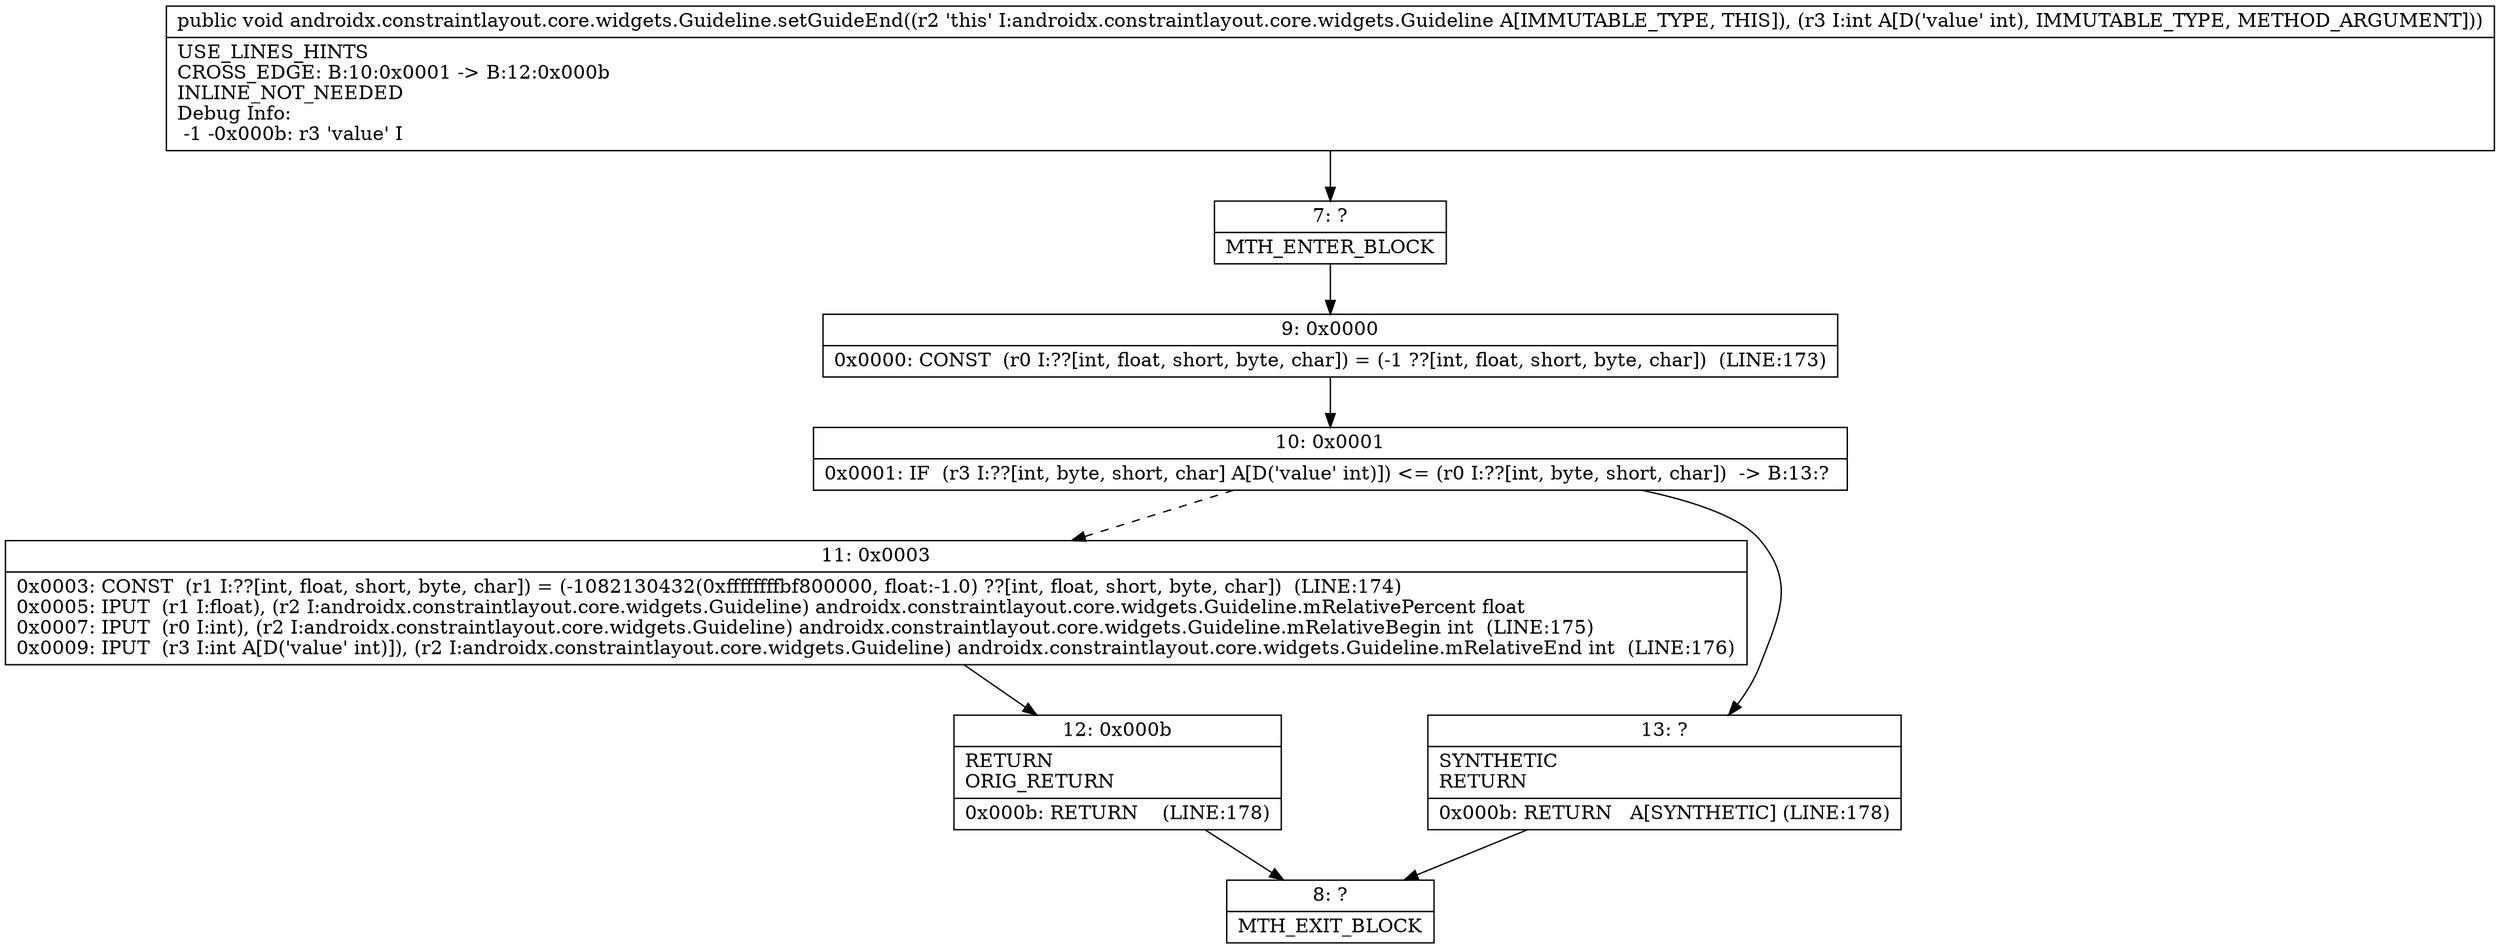 digraph "CFG forandroidx.constraintlayout.core.widgets.Guideline.setGuideEnd(I)V" {
Node_7 [shape=record,label="{7\:\ ?|MTH_ENTER_BLOCK\l}"];
Node_9 [shape=record,label="{9\:\ 0x0000|0x0000: CONST  (r0 I:??[int, float, short, byte, char]) = (\-1 ??[int, float, short, byte, char])  (LINE:173)\l}"];
Node_10 [shape=record,label="{10\:\ 0x0001|0x0001: IF  (r3 I:??[int, byte, short, char] A[D('value' int)]) \<= (r0 I:??[int, byte, short, char])  \-\> B:13:? \l}"];
Node_11 [shape=record,label="{11\:\ 0x0003|0x0003: CONST  (r1 I:??[int, float, short, byte, char]) = (\-1082130432(0xffffffffbf800000, float:\-1.0) ??[int, float, short, byte, char])  (LINE:174)\l0x0005: IPUT  (r1 I:float), (r2 I:androidx.constraintlayout.core.widgets.Guideline) androidx.constraintlayout.core.widgets.Guideline.mRelativePercent float \l0x0007: IPUT  (r0 I:int), (r2 I:androidx.constraintlayout.core.widgets.Guideline) androidx.constraintlayout.core.widgets.Guideline.mRelativeBegin int  (LINE:175)\l0x0009: IPUT  (r3 I:int A[D('value' int)]), (r2 I:androidx.constraintlayout.core.widgets.Guideline) androidx.constraintlayout.core.widgets.Guideline.mRelativeEnd int  (LINE:176)\l}"];
Node_12 [shape=record,label="{12\:\ 0x000b|RETURN\lORIG_RETURN\l|0x000b: RETURN    (LINE:178)\l}"];
Node_8 [shape=record,label="{8\:\ ?|MTH_EXIT_BLOCK\l}"];
Node_13 [shape=record,label="{13\:\ ?|SYNTHETIC\lRETURN\l|0x000b: RETURN   A[SYNTHETIC] (LINE:178)\l}"];
MethodNode[shape=record,label="{public void androidx.constraintlayout.core.widgets.Guideline.setGuideEnd((r2 'this' I:androidx.constraintlayout.core.widgets.Guideline A[IMMUTABLE_TYPE, THIS]), (r3 I:int A[D('value' int), IMMUTABLE_TYPE, METHOD_ARGUMENT]))  | USE_LINES_HINTS\lCROSS_EDGE: B:10:0x0001 \-\> B:12:0x000b\lINLINE_NOT_NEEDED\lDebug Info:\l  \-1 \-0x000b: r3 'value' I\l}"];
MethodNode -> Node_7;Node_7 -> Node_9;
Node_9 -> Node_10;
Node_10 -> Node_11[style=dashed];
Node_10 -> Node_13;
Node_11 -> Node_12;
Node_12 -> Node_8;
Node_13 -> Node_8;
}

